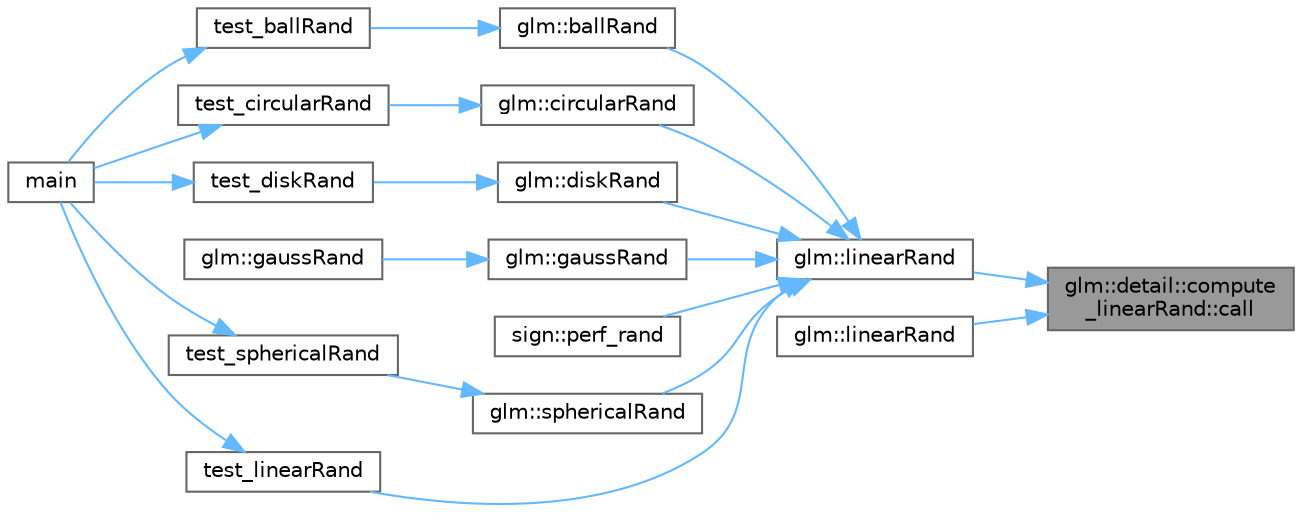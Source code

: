 digraph "glm::detail::compute_linearRand::call"
{
 // LATEX_PDF_SIZE
  bgcolor="transparent";
  edge [fontname=Helvetica,fontsize=10,labelfontname=Helvetica,labelfontsize=10];
  node [fontname=Helvetica,fontsize=10,shape=box,height=0.2,width=0.4];
  rankdir="RL";
  Node1 [id="Node000001",label="glm::detail::compute\l_linearRand::call",height=0.2,width=0.4,color="gray40", fillcolor="grey60", style="filled", fontcolor="black",tooltip=" "];
  Node1 -> Node2 [id="edge20_Node000001_Node000002",dir="back",color="steelblue1",style="solid",tooltip=" "];
  Node2 [id="Node000002",label="glm::linearRand",height=0.2,width=0.4,color="grey40", fillcolor="white", style="filled",URL="$group__gtc__random.html#ga04e241ab88374a477a2c2ceadd2fa03d",tooltip=" "];
  Node2 -> Node3 [id="edge21_Node000002_Node000003",dir="back",color="steelblue1",style="solid",tooltip=" "];
  Node3 [id="Node000003",label="glm::ballRand",height=0.2,width=0.4,color="grey40", fillcolor="white", style="filled",URL="$group__gtc__random.html#gaee9e73396e6d094699de6684ea17ce3c",tooltip=" "];
  Node3 -> Node4 [id="edge22_Node000003_Node000004",dir="back",color="steelblue1",style="solid",tooltip=" "];
  Node4 [id="Node000004",label="test_ballRand",height=0.2,width=0.4,color="grey40", fillcolor="white", style="filled",URL="$_classes_2lib_2glm_2test_2gtc_2gtc__random_8cpp.html#a02ee607ad3f9596c3ac5bd9c44787162",tooltip=" "];
  Node4 -> Node5 [id="edge23_Node000004_Node000005",dir="back",color="steelblue1",style="solid",tooltip=" "];
  Node5 [id="Node000005",label="main",height=0.2,width=0.4,color="grey40", fillcolor="white", style="filled",URL="$_classes_2lib_2glm_2test_2gtc_2gtc__random_8cpp.html#ae66f6b31b5ad750f1fe042a706a4e3d4",tooltip=" "];
  Node2 -> Node6 [id="edge24_Node000002_Node000006",dir="back",color="steelblue1",style="solid",tooltip=" "];
  Node6 [id="Node000006",label="glm::circularRand",height=0.2,width=0.4,color="grey40", fillcolor="white", style="filled",URL="$group__gtc__random.html#gaed9dfacc8a20e691e22aafa944b1d3bf",tooltip=" "];
  Node6 -> Node7 [id="edge25_Node000006_Node000007",dir="back",color="steelblue1",style="solid",tooltip=" "];
  Node7 [id="Node000007",label="test_circularRand",height=0.2,width=0.4,color="grey40", fillcolor="white", style="filled",URL="$_classes_2lib_2glm_2test_2gtc_2gtc__random_8cpp.html#ae6b5544a0ff85d1ff3a43dee616d6203",tooltip=" "];
  Node7 -> Node5 [id="edge26_Node000007_Node000005",dir="back",color="steelblue1",style="solid",tooltip=" "];
  Node2 -> Node8 [id="edge27_Node000002_Node000008",dir="back",color="steelblue1",style="solid",tooltip=" "];
  Node8 [id="Node000008",label="glm::diskRand",height=0.2,width=0.4,color="grey40", fillcolor="white", style="filled",URL="$group__gtc__random.html#ga5d06c2fa63362899b6b3b92fd7574b84",tooltip=" "];
  Node8 -> Node9 [id="edge28_Node000008_Node000009",dir="back",color="steelblue1",style="solid",tooltip=" "];
  Node9 [id="Node000009",label="test_diskRand",height=0.2,width=0.4,color="grey40", fillcolor="white", style="filled",URL="$_classes_2lib_2glm_2test_2gtc_2gtc__random_8cpp.html#af14c753a78eb16c86dafa5e712e9f9f1",tooltip=" "];
  Node9 -> Node5 [id="edge29_Node000009_Node000005",dir="back",color="steelblue1",style="solid",tooltip=" "];
  Node2 -> Node10 [id="edge30_Node000002_Node000010",dir="back",color="steelblue1",style="solid",tooltip=" "];
  Node10 [id="Node000010",label="glm::gaussRand",height=0.2,width=0.4,color="grey40", fillcolor="white", style="filled",URL="$group__gtc__random.html#ga5193a83e49e4fdc5652c084711083574",tooltip=" "];
  Node10 -> Node11 [id="edge31_Node000010_Node000011",dir="back",color="steelblue1",style="solid",tooltip=" "];
  Node11 [id="Node000011",label="glm::gaussRand",height=0.2,width=0.4,color="grey40", fillcolor="white", style="filled",URL="$namespaceglm.html#ad59a52aa316a909d504853b1e54311f2",tooltip=" "];
  Node2 -> Node12 [id="edge32_Node000002_Node000012",dir="back",color="steelblue1",style="solid",tooltip=" "];
  Node12 [id="Node000012",label="sign::perf_rand",height=0.2,width=0.4,color="grey40", fillcolor="white", style="filled",URL="$namespacesign.html#ac7acfa07ff3f1c0202a11f02ce9e86f3",tooltip=" "];
  Node2 -> Node13 [id="edge33_Node000002_Node000013",dir="back",color="steelblue1",style="solid",tooltip=" "];
  Node13 [id="Node000013",label="glm::sphericalRand",height=0.2,width=0.4,color="grey40", fillcolor="white", style="filled",URL="$group__gtc__random.html#ga33e342051ba8122d91ec76b8a240d6e4",tooltip=" "];
  Node13 -> Node14 [id="edge34_Node000013_Node000014",dir="back",color="steelblue1",style="solid",tooltip=" "];
  Node14 [id="Node000014",label="test_sphericalRand",height=0.2,width=0.4,color="grey40", fillcolor="white", style="filled",URL="$_classes_2lib_2glm_2test_2gtc_2gtc__random_8cpp.html#ae8b5e11037426c4d8a4d4c18ed76201e",tooltip=" "];
  Node14 -> Node5 [id="edge35_Node000014_Node000005",dir="back",color="steelblue1",style="solid",tooltip=" "];
  Node2 -> Node15 [id="edge36_Node000002_Node000015",dir="back",color="steelblue1",style="solid",tooltip=" "];
  Node15 [id="Node000015",label="test_linearRand",height=0.2,width=0.4,color="grey40", fillcolor="white", style="filled",URL="$_classes_2lib_2glm_2test_2gtc_2gtc__random_8cpp.html#a1d17f02ae626f45e2adaf6f48657d16e",tooltip=" "];
  Node15 -> Node5 [id="edge37_Node000015_Node000005",dir="back",color="steelblue1",style="solid",tooltip=" "];
  Node1 -> Node16 [id="edge38_Node000001_Node000016",dir="back",color="steelblue1",style="solid",tooltip=" "];
  Node16 [id="Node000016",label="glm::linearRand",height=0.2,width=0.4,color="grey40", fillcolor="white", style="filled",URL="$group__gtc__random.html#gaa22fa43ee9d191ec4ee2f113d2974567",tooltip=" "];
}
